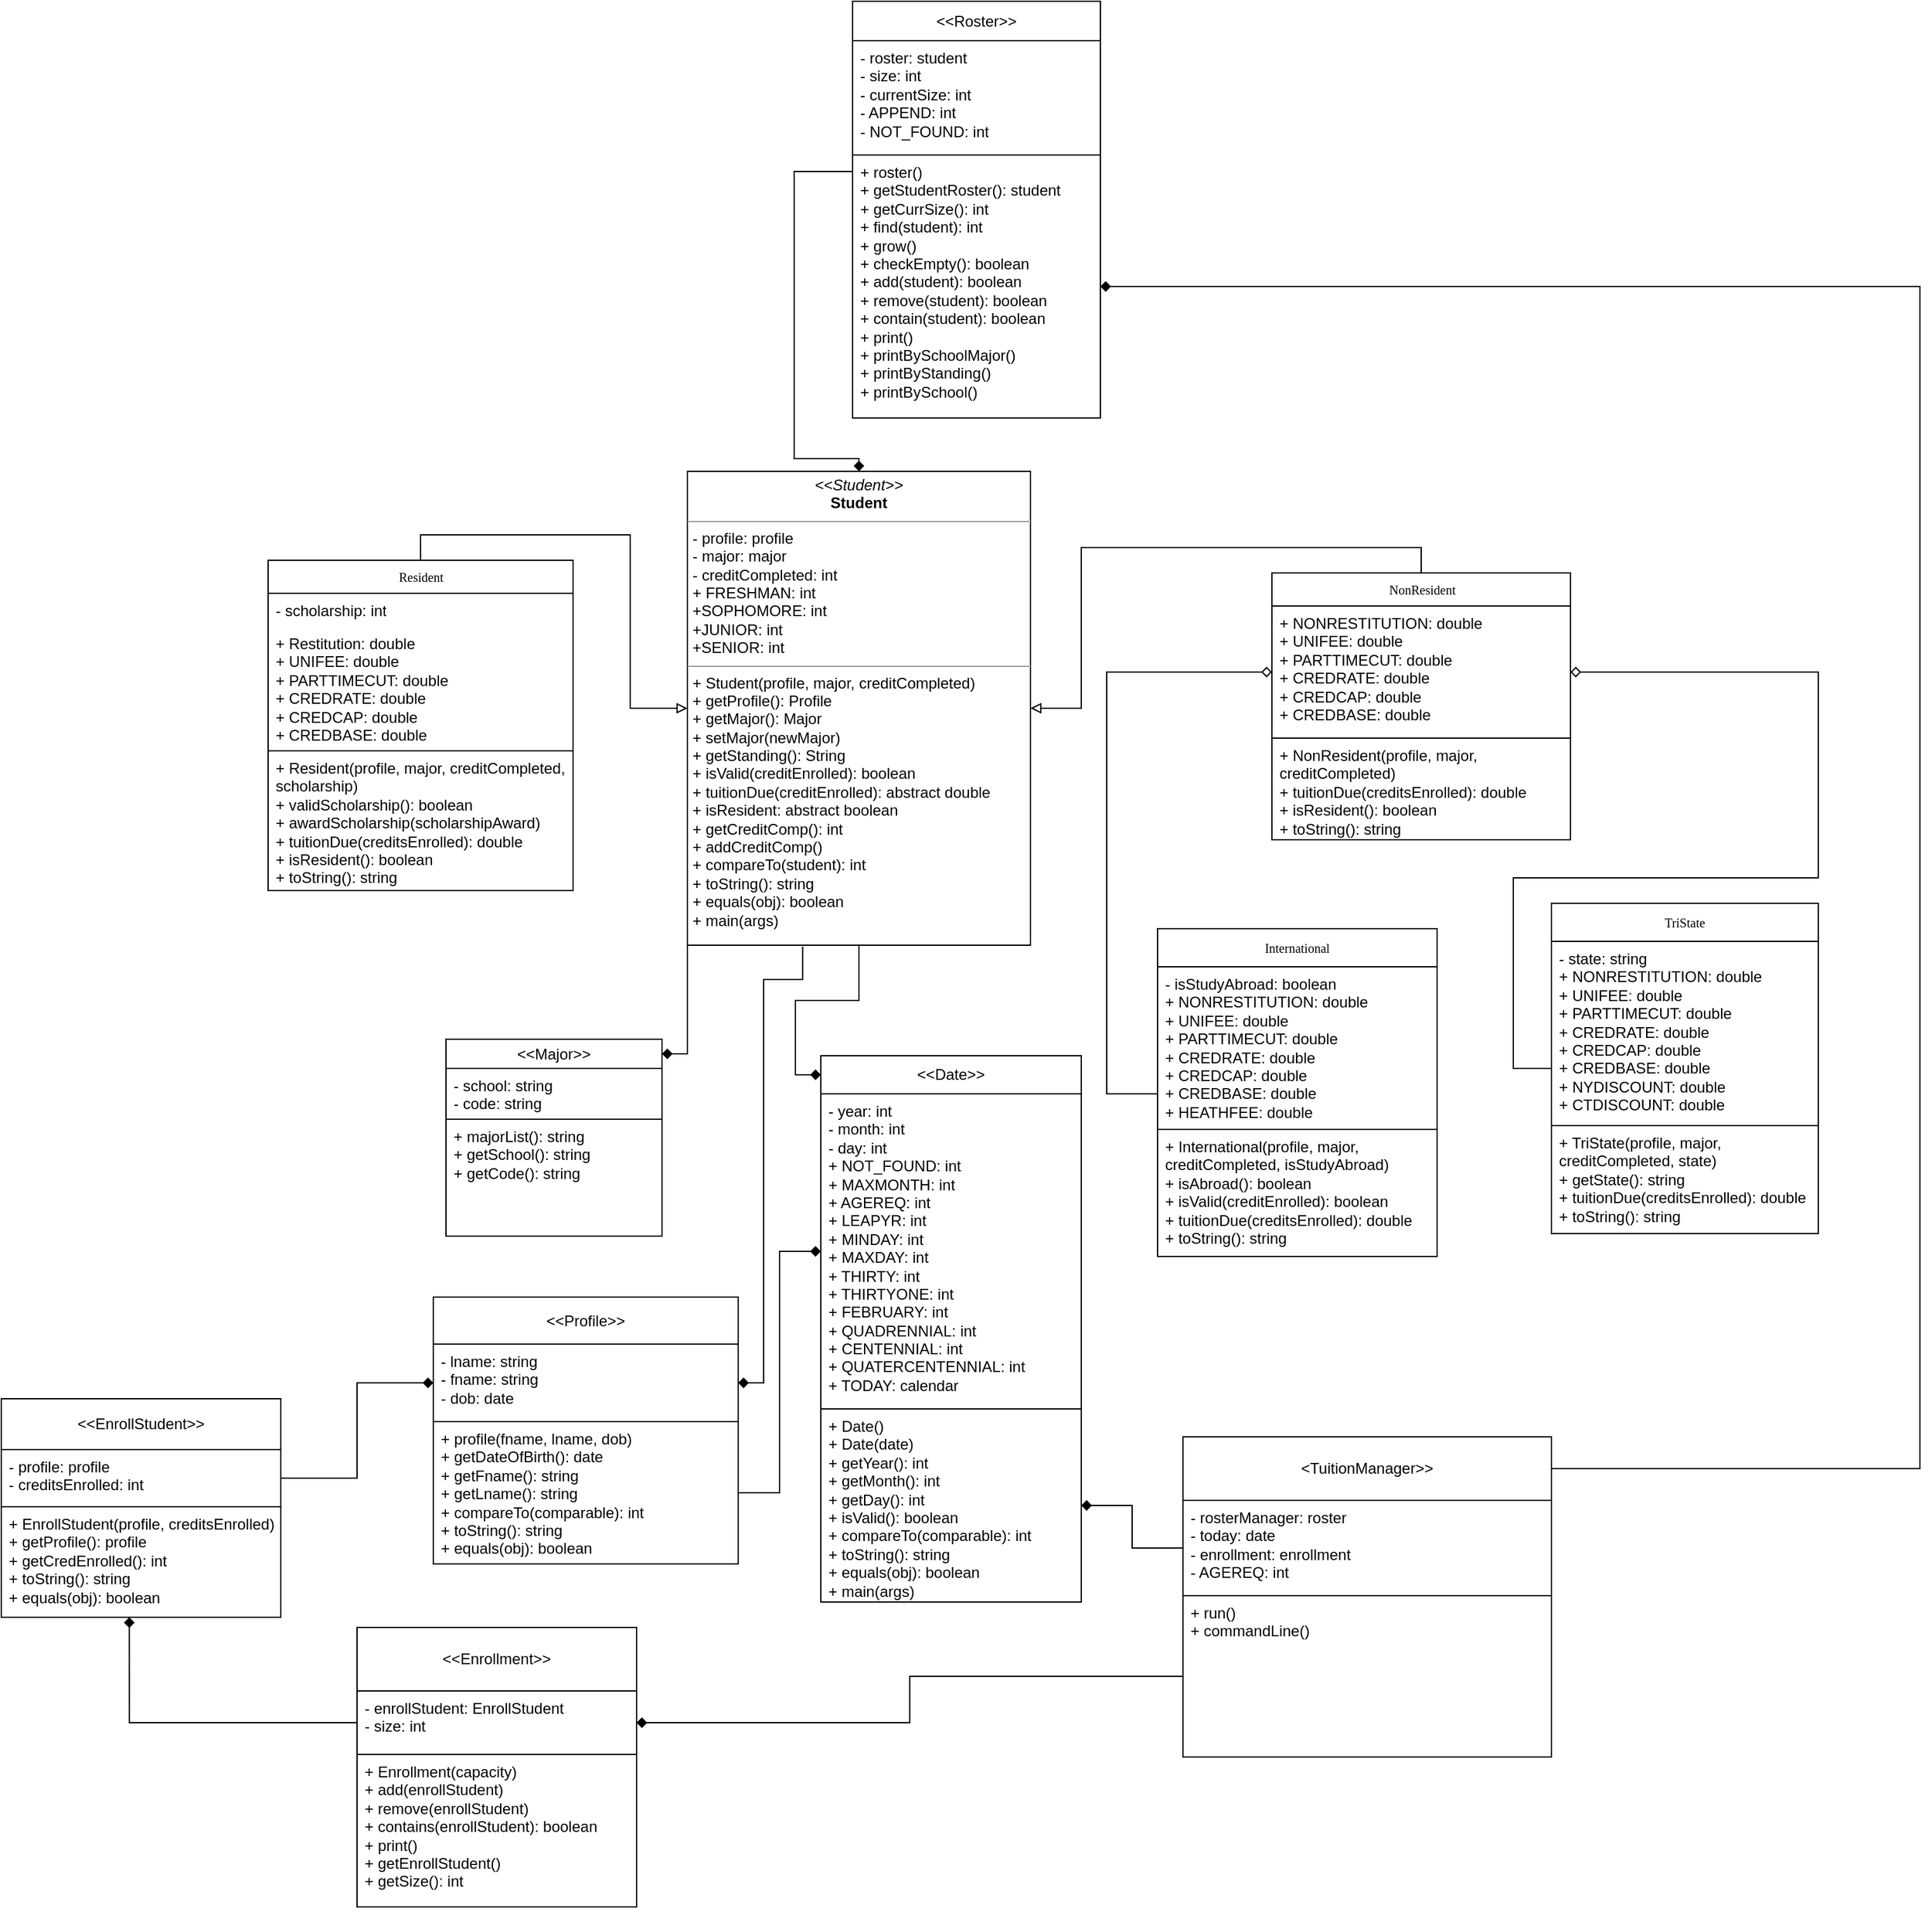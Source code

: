 <mxfile version="20.8.23" type="github">
  <diagram name="Page-1" id="c4acf3e9-155e-7222-9cf6-157b1a14988f">
    <mxGraphModel dx="3353" dy="2533" grid="1" gridSize="10" guides="1" tooltips="1" connect="1" arrows="1" fold="1" page="1" pageScale="1" pageWidth="850" pageHeight="1100" background="none" math="0" shadow="0">
      <root>
        <mxCell id="0" />
        <mxCell id="1" parent="0" />
        <mxCell id="bEDmNe07rv5zsvRdrybK-30" style="edgeStyle=orthogonalEdgeStyle;rounded=0;orthogonalLoop=1;jettySize=auto;html=1;exitX=0.5;exitY=0;exitDx=0;exitDy=0;entryX=0;entryY=0.5;entryDx=0;entryDy=0;fontFamily=Verdana;fontSize=10;endArrow=block;endFill=0;" edge="1" parent="1" source="17acba5748e5396b-20" target="5d2195bd80daf111-18">
          <mxGeometry relative="1" as="geometry" />
        </mxCell>
        <mxCell id="17acba5748e5396b-20" value="Resident" style="swimlane;html=1;fontStyle=0;childLayout=stackLayout;horizontal=1;startSize=26;fillColor=none;horizontalStack=0;resizeParent=1;resizeLast=0;collapsible=1;marginBottom=0;swimlaneFillColor=#ffffff;rounded=0;shadow=0;comic=0;labelBackgroundColor=none;strokeWidth=1;fontFamily=Verdana;fontSize=10;align=center;" parent="1" vertex="1">
          <mxGeometry x="250" y="40" width="240" height="260" as="geometry" />
        </mxCell>
        <mxCell id="17acba5748e5396b-21" value="- scholarship: int" style="text;html=1;strokeColor=none;fillColor=none;align=left;verticalAlign=top;spacingLeft=4;spacingRight=4;whiteSpace=wrap;overflow=hidden;rotatable=0;points=[[0,0.5],[1,0.5]];portConstraint=eastwest;" parent="17acba5748e5396b-20" vertex="1">
          <mxGeometry y="26" width="240" height="26" as="geometry" />
        </mxCell>
        <mxCell id="17acba5748e5396b-24" value="+ Restitution: double&lt;br&gt;+ UNIFEE: double&lt;br&gt;+ PARTTIMECUT: double&lt;br&gt;+ CREDRATE: double&lt;br&gt;+ CREDCAP: double&lt;br&gt;+ CREDBASE: double" style="text;html=1;strokeColor=none;fillColor=none;align=left;verticalAlign=top;spacingLeft=4;spacingRight=4;whiteSpace=wrap;overflow=hidden;rotatable=0;points=[[0,0.5],[1,0.5]];portConstraint=eastwest;" parent="17acba5748e5396b-20" vertex="1">
          <mxGeometry y="52" width="240" height="98" as="geometry" />
        </mxCell>
        <mxCell id="bEDmNe07rv5zsvRdrybK-4" value="+ Resident(profile, major, creditCompleted, scholarship)&lt;br&gt;+ validScholarship(): boolean&lt;br&gt;+ awardScholarship(scholarshipAward)&lt;br&gt;+ tuitionDue(creditsEnrolled): double&lt;br&gt;+ isResident(): boolean&lt;br&gt;+ toString(): string" style="text;strokeColor=default;align=left;fillColor=none;html=1;verticalAlign=top;whiteSpace=wrap;rounded=0;spacingLeft=4;spacingRight=4;" vertex="1" parent="17acba5748e5396b-20">
          <mxGeometry y="150" width="240" height="110" as="geometry" />
        </mxCell>
        <mxCell id="bEDmNe07rv5zsvRdrybK-29" style="edgeStyle=orthogonalEdgeStyle;rounded=0;orthogonalLoop=1;jettySize=auto;html=1;exitX=0.5;exitY=0;exitDx=0;exitDy=0;entryX=1;entryY=0.5;entryDx=0;entryDy=0;fontFamily=Verdana;fontSize=10;endArrow=block;endFill=0;" edge="1" parent="1" source="17acba5748e5396b-30" target="5d2195bd80daf111-18">
          <mxGeometry relative="1" as="geometry">
            <Array as="points">
              <mxPoint x="1158" y="30" />
              <mxPoint x="890" y="30" />
              <mxPoint x="890" y="157" />
            </Array>
          </mxGeometry>
        </mxCell>
        <mxCell id="17acba5748e5396b-30" value="NonResident" style="swimlane;html=1;fontStyle=0;childLayout=stackLayout;horizontal=1;startSize=26;fillColor=none;horizontalStack=0;resizeParent=1;resizeLast=0;collapsible=1;marginBottom=0;swimlaneFillColor=#ffffff;rounded=0;shadow=0;comic=0;labelBackgroundColor=none;strokeWidth=1;fontFamily=Verdana;fontSize=10;align=center;" parent="1" vertex="1">
          <mxGeometry x="1040" y="50" width="235" height="210" as="geometry" />
        </mxCell>
        <mxCell id="17acba5748e5396b-33" value="+ NONRESTITUTION: double&lt;br&gt;+ UNIFEE: double&lt;br&gt;+ PARTTIMECUT: double&lt;br&gt;+ CREDRATE: double&lt;br&gt;+ CREDCAP: double&lt;br&gt;+ CREDBASE: double" style="text;html=1;strokeColor=default;fillColor=none;align=left;verticalAlign=top;spacingLeft=4;spacingRight=4;whiteSpace=wrap;overflow=hidden;rotatable=0;points=[[0,0.5],[1,0.5]];portConstraint=eastwest;" parent="17acba5748e5396b-30" vertex="1">
          <mxGeometry y="26" width="235" height="104" as="geometry" />
        </mxCell>
        <mxCell id="17acba5748e5396b-31" value="+ NonResident(profile, major, creditCompleted)&lt;br&gt;+ tuitionDue(creditsEnrolled): double&lt;br&gt;+ isResident(): boolean&lt;br&gt;+ toString(): string" style="text;html=1;strokeColor=none;fillColor=none;align=left;verticalAlign=top;spacingLeft=4;spacingRight=4;whiteSpace=wrap;overflow=hidden;rotatable=0;points=[[0,0.5],[1,0.5]];portConstraint=eastwest;" parent="17acba5748e5396b-30" vertex="1">
          <mxGeometry y="130" width="235" height="80" as="geometry" />
        </mxCell>
        <mxCell id="bEDmNe07rv5zsvRdrybK-33" style="edgeStyle=orthogonalEdgeStyle;rounded=0;orthogonalLoop=1;jettySize=auto;html=1;fontFamily=Helvetica;fontSize=12;endArrow=diamond;endFill=1;entryX=1;entryY=0.5;entryDx=0;entryDy=0;exitX=0.336;exitY=1.003;exitDx=0;exitDy=0;exitPerimeter=0;" edge="1" parent="1" source="5d2195bd80daf111-18" target="bEDmNe07rv5zsvRdrybK-37">
          <mxGeometry relative="1" as="geometry">
            <mxPoint x="150" y="710" as="targetPoint" />
            <Array as="points">
              <mxPoint x="671" y="370" />
              <mxPoint x="640" y="370" />
              <mxPoint x="640" y="688" />
            </Array>
          </mxGeometry>
        </mxCell>
        <mxCell id="bEDmNe07rv5zsvRdrybK-48" style="edgeStyle=orthogonalEdgeStyle;rounded=0;orthogonalLoop=1;jettySize=auto;html=1;entryX=0;entryY=0.5;entryDx=0;entryDy=0;fontFamily=Helvetica;fontSize=12;endArrow=diamond;endFill=1;" edge="1" parent="1" source="5d2195bd80daf111-18" target="bEDmNe07rv5zsvRdrybK-42">
          <mxGeometry relative="1" as="geometry" />
        </mxCell>
        <mxCell id="bEDmNe07rv5zsvRdrybK-57" style="edgeStyle=orthogonalEdgeStyle;rounded=0;orthogonalLoop=1;jettySize=auto;html=1;entryX=1;entryY=0.5;entryDx=0;entryDy=0;fontFamily=Helvetica;fontSize=12;endArrow=diamond;endFill=1;exitX=0;exitY=1;exitDx=0;exitDy=0;" edge="1" parent="1" source="5d2195bd80daf111-18" target="bEDmNe07rv5zsvRdrybK-51">
          <mxGeometry relative="1" as="geometry" />
        </mxCell>
        <mxCell id="5d2195bd80daf111-18" value="&lt;p style=&quot;margin:0px;margin-top:4px;text-align:center;&quot;&gt;&lt;i&gt;&amp;lt;&amp;lt;Student&amp;gt;&amp;gt;&lt;/i&gt;&lt;br&gt;&lt;b&gt;Student&lt;/b&gt;&lt;/p&gt;&lt;hr size=&quot;1&quot;&gt;&lt;p style=&quot;margin:0px;margin-left:4px;&quot;&gt;- profile: profile&lt;br&gt;- major: major&lt;/p&gt;&lt;p style=&quot;margin:0px;margin-left:4px;&quot;&gt;- creditCompleted: int&lt;/p&gt;&lt;p style=&quot;margin:0px;margin-left:4px;&quot;&gt;+ FRESHMAN: int&lt;/p&gt;&lt;p style=&quot;margin:0px;margin-left:4px;&quot;&gt;+SOPHOMORE: int&lt;/p&gt;&lt;p style=&quot;margin:0px;margin-left:4px;&quot;&gt;+JUNIOR: int&lt;/p&gt;&lt;p style=&quot;margin:0px;margin-left:4px;&quot;&gt;+SENIOR: int&lt;/p&gt;&lt;hr size=&quot;1&quot;&gt;&lt;p style=&quot;margin:0px;margin-left:4px;&quot;&gt;+ Student(profile, major, creditCompleted)&lt;br&gt;+ getProfile(): Profile&lt;/p&gt;&lt;p style=&quot;margin:0px;margin-left:4px;&quot;&gt;+ getMajor(): Major&lt;/p&gt;&lt;p style=&quot;margin:0px;margin-left:4px;&quot;&gt;+ setMajor(newMajor)&lt;/p&gt;&lt;p style=&quot;margin:0px;margin-left:4px;&quot;&gt;+ getStanding(): String&lt;/p&gt;&lt;p style=&quot;margin:0px;margin-left:4px;&quot;&gt;+ isValid(creditEnrolled): boolean&lt;/p&gt;&lt;p style=&quot;margin:0px;margin-left:4px;&quot;&gt;+ tuitionDue(creditEnrolled): abstract double&lt;/p&gt;&lt;p style=&quot;margin:0px;margin-left:4px;&quot;&gt;+ isResident: abstract boolean&lt;/p&gt;&lt;p style=&quot;margin:0px;margin-left:4px;&quot;&gt;+ getCreditComp(): int&lt;/p&gt;&lt;p style=&quot;margin:0px;margin-left:4px;&quot;&gt;+ addCreditComp()&lt;/p&gt;&lt;p style=&quot;margin:0px;margin-left:4px;&quot;&gt;+ compareTo(student): int&lt;/p&gt;&lt;p style=&quot;margin:0px;margin-left:4px;&quot;&gt;+ toString(): string&lt;/p&gt;&lt;p style=&quot;margin:0px;margin-left:4px;&quot;&gt;+ equals(obj): boolean&lt;/p&gt;&lt;p style=&quot;margin:0px;margin-left:4px;&quot;&gt;+ main(args)&amp;nbsp;&lt;/p&gt;" style="verticalAlign=top;align=left;overflow=fill;fontSize=12;fontFamily=Helvetica;html=1;rounded=0;shadow=0;comic=0;labelBackgroundColor=none;strokeWidth=1" parent="1" vertex="1">
          <mxGeometry x="580" y="-30" width="270" height="373" as="geometry" />
        </mxCell>
        <mxCell id="bEDmNe07rv5zsvRdrybK-32" style="edgeStyle=orthogonalEdgeStyle;rounded=0;orthogonalLoop=1;jettySize=auto;html=1;entryX=0;entryY=0.5;entryDx=0;entryDy=0;fontFamily=Helvetica;fontSize=12;endArrow=diamond;endFill=0;" edge="1" parent="1" source="bEDmNe07rv5zsvRdrybK-13" target="17acba5748e5396b-33">
          <mxGeometry relative="1" as="geometry">
            <Array as="points">
              <mxPoint x="910" y="460" />
              <mxPoint x="910" y="128" />
            </Array>
          </mxGeometry>
        </mxCell>
        <mxCell id="bEDmNe07rv5zsvRdrybK-13" value="" style="shape=table;startSize=0;container=1;collapsible=0;childLayout=tableLayout;strokeColor=default;verticalAlign=top;align=left;spacingLeft=4;spacingRight=4;" vertex="1" parent="1">
          <mxGeometry x="950" y="330" width="220" height="258" as="geometry" />
        </mxCell>
        <mxCell id="bEDmNe07rv5zsvRdrybK-14" value="" style="shape=tableRow;horizontal=0;startSize=0;swimlaneHead=0;swimlaneBody=0;strokeColor=inherit;top=0;left=0;bottom=0;right=0;collapsible=0;dropTarget=0;fillColor=none;points=[[0,0.5],[1,0.5]];portConstraint=eastwest;" vertex="1" parent="bEDmNe07rv5zsvRdrybK-13">
          <mxGeometry width="220" height="30" as="geometry" />
        </mxCell>
        <mxCell id="bEDmNe07rv5zsvRdrybK-15" value="&lt;font style=&quot;font-size: 10px;&quot; face=&quot;Verdana&quot;&gt;International&lt;/font&gt;" style="shape=partialRectangle;html=1;whiteSpace=wrap;connectable=0;strokeColor=inherit;overflow=hidden;fillColor=none;top=0;left=0;bottom=0;right=0;pointerEvents=1;" vertex="1" parent="bEDmNe07rv5zsvRdrybK-14">
          <mxGeometry width="220" height="30" as="geometry">
            <mxRectangle width="220" height="30" as="alternateBounds" />
          </mxGeometry>
        </mxCell>
        <mxCell id="bEDmNe07rv5zsvRdrybK-16" value="" style="shape=tableRow;horizontal=0;startSize=0;swimlaneHead=0;swimlaneBody=0;strokeColor=inherit;top=0;left=0;bottom=0;right=0;collapsible=0;dropTarget=0;fillColor=none;points=[[0,0.5],[1,0.5]];portConstraint=eastwest;" vertex="1" parent="bEDmNe07rv5zsvRdrybK-13">
          <mxGeometry y="30" width="220" height="128" as="geometry" />
        </mxCell>
        <mxCell id="bEDmNe07rv5zsvRdrybK-17" value="- isStudyAbroad: boolean&lt;br&gt;+ NONRESTITUTION: double&lt;br style=&quot;border-color: var(--border-color);&quot;&gt;+ UNIFEE: double&lt;br style=&quot;border-color: var(--border-color);&quot;&gt;+ PARTTIMECUT: double&lt;br style=&quot;border-color: var(--border-color);&quot;&gt;+ CREDRATE: double&lt;br style=&quot;border-color: var(--border-color);&quot;&gt;+ CREDCAP: double&lt;br style=&quot;border-color: var(--border-color);&quot;&gt;+ CREDBASE: double&lt;br&gt;+ HEATHFEE: double" style="shape=partialRectangle;html=1;whiteSpace=wrap;connectable=0;strokeColor=inherit;overflow=hidden;fillColor=none;top=0;left=0;bottom=0;right=0;pointerEvents=1;verticalAlign=top;align=left;spacingLeft=4;spacingRight=4;" vertex="1" parent="bEDmNe07rv5zsvRdrybK-16">
          <mxGeometry width="220" height="128" as="geometry">
            <mxRectangle width="220" height="128" as="alternateBounds" />
          </mxGeometry>
        </mxCell>
        <mxCell id="bEDmNe07rv5zsvRdrybK-18" value="" style="shape=tableRow;horizontal=0;startSize=0;swimlaneHead=0;swimlaneBody=0;strokeColor=inherit;top=0;left=0;bottom=0;right=0;collapsible=0;dropTarget=0;fillColor=none;points=[[0,0.5],[1,0.5]];portConstraint=eastwest;" vertex="1" parent="bEDmNe07rv5zsvRdrybK-13">
          <mxGeometry y="158" width="220" height="100" as="geometry" />
        </mxCell>
        <mxCell id="bEDmNe07rv5zsvRdrybK-19" value="+ International(profile, major, creditCompleted, isStudyAbroad)&lt;br&gt;+ isAbroad(): boolean&lt;br&gt;+ isValid(creditEnrolled): boolean&lt;br&gt;+ tuitionDue(creditsEnrolled): double&lt;br&gt;+ toString(): string" style="shape=partialRectangle;html=1;whiteSpace=wrap;connectable=0;strokeColor=inherit;overflow=hidden;fillColor=none;top=0;left=0;bottom=0;right=0;pointerEvents=1;align=left;verticalAlign=top;spacingLeft=4;spacingRight=4;" vertex="1" parent="bEDmNe07rv5zsvRdrybK-18">
          <mxGeometry width="220" height="100" as="geometry">
            <mxRectangle width="220" height="100" as="alternateBounds" />
          </mxGeometry>
        </mxCell>
        <mxCell id="bEDmNe07rv5zsvRdrybK-31" style="edgeStyle=orthogonalEdgeStyle;rounded=0;orthogonalLoop=1;jettySize=auto;html=1;entryX=1;entryY=0.5;entryDx=0;entryDy=0;fontFamily=Helvetica;fontSize=12;endArrow=diamond;endFill=0;" edge="1" parent="1" source="bEDmNe07rv5zsvRdrybK-21" target="17acba5748e5396b-33">
          <mxGeometry relative="1" as="geometry">
            <Array as="points">
              <mxPoint x="1230" y="440" />
              <mxPoint x="1230" y="290" />
              <mxPoint x="1470" y="290" />
              <mxPoint x="1470" y="128" />
            </Array>
          </mxGeometry>
        </mxCell>
        <mxCell id="bEDmNe07rv5zsvRdrybK-21" value="" style="shape=table;startSize=0;container=1;collapsible=0;childLayout=tableLayout;strokeColor=default;fontFamily=Verdana;fontSize=10;" vertex="1" parent="1">
          <mxGeometry x="1260" y="310" width="210" height="260" as="geometry" />
        </mxCell>
        <mxCell id="bEDmNe07rv5zsvRdrybK-22" value="" style="shape=tableRow;horizontal=0;startSize=0;swimlaneHead=0;swimlaneBody=0;strokeColor=inherit;top=0;left=0;bottom=0;right=0;collapsible=0;dropTarget=0;fillColor=none;points=[[0,0.5],[1,0.5]];portConstraint=eastwest;fontFamily=Verdana;fontSize=10;" vertex="1" parent="bEDmNe07rv5zsvRdrybK-21">
          <mxGeometry width="210" height="30" as="geometry" />
        </mxCell>
        <mxCell id="bEDmNe07rv5zsvRdrybK-23" value="TriState" style="shape=partialRectangle;html=1;whiteSpace=wrap;connectable=0;strokeColor=inherit;overflow=hidden;fillColor=none;top=0;left=0;bottom=0;right=0;pointerEvents=1;fontFamily=Verdana;fontSize=10;" vertex="1" parent="bEDmNe07rv5zsvRdrybK-22">
          <mxGeometry width="210" height="30" as="geometry">
            <mxRectangle width="210" height="30" as="alternateBounds" />
          </mxGeometry>
        </mxCell>
        <mxCell id="bEDmNe07rv5zsvRdrybK-24" value="" style="shape=tableRow;horizontal=0;startSize=0;swimlaneHead=0;swimlaneBody=0;strokeColor=inherit;top=0;left=0;bottom=0;right=0;collapsible=0;dropTarget=0;fillColor=none;points=[[0,0.5],[1,0.5]];portConstraint=eastwest;fontFamily=Verdana;fontSize=10;" vertex="1" parent="bEDmNe07rv5zsvRdrybK-21">
          <mxGeometry y="30" width="210" height="145" as="geometry" />
        </mxCell>
        <mxCell id="bEDmNe07rv5zsvRdrybK-25" value="- state: string&lt;br style=&quot;border-color: var(--border-color);&quot;&gt;+ NONRESTITUTION: double&lt;br style=&quot;border-color: var(--border-color);&quot;&gt;+ UNIFEE: double&lt;br style=&quot;border-color: var(--border-color);&quot;&gt;+ PARTTIMECUT: double&lt;br style=&quot;border-color: var(--border-color);&quot;&gt;+ CREDRATE: double&lt;br style=&quot;border-color: var(--border-color);&quot;&gt;+ CREDCAP: double&lt;br style=&quot;border-color: var(--border-color);&quot;&gt;+ CREDBASE: double&lt;br style=&quot;border-color: var(--border-color);&quot;&gt;+ NYDISCOUNT: double&lt;br&gt;+ CTDISCOUNT: double" style="shape=partialRectangle;html=1;whiteSpace=wrap;connectable=0;strokeColor=inherit;overflow=hidden;fillColor=none;top=0;left=0;bottom=0;right=0;pointerEvents=1;fontFamily=Helvetica;fontSize=12;verticalAlign=top;align=left;spacingLeft=4;spacingRight=4;" vertex="1" parent="bEDmNe07rv5zsvRdrybK-24">
          <mxGeometry width="210" height="145" as="geometry">
            <mxRectangle width="210" height="145" as="alternateBounds" />
          </mxGeometry>
        </mxCell>
        <mxCell id="bEDmNe07rv5zsvRdrybK-26" value="" style="shape=tableRow;horizontal=0;startSize=0;swimlaneHead=0;swimlaneBody=0;strokeColor=inherit;top=0;left=0;bottom=0;right=0;collapsible=0;dropTarget=0;fillColor=none;points=[[0,0.5],[1,0.5]];portConstraint=eastwest;fontFamily=Verdana;fontSize=10;" vertex="1" parent="bEDmNe07rv5zsvRdrybK-21">
          <mxGeometry y="175" width="210" height="85" as="geometry" />
        </mxCell>
        <mxCell id="bEDmNe07rv5zsvRdrybK-27" value="+ TriState(profile, major, creditCompleted, state)&lt;br&gt;+ getState(): string&lt;br&gt;+ tuitionDue(creditsEnrolled): double&lt;br&gt;+ toString(): string" style="shape=partialRectangle;html=1;whiteSpace=wrap;connectable=0;strokeColor=inherit;overflow=hidden;fillColor=none;top=0;left=0;bottom=0;right=0;pointerEvents=1;fontFamily=Helvetica;fontSize=12;align=left;verticalAlign=top;spacingLeft=4;spacingRight=4;" vertex="1" parent="bEDmNe07rv5zsvRdrybK-26">
          <mxGeometry width="210" height="85" as="geometry">
            <mxRectangle width="210" height="85" as="alternateBounds" />
          </mxGeometry>
        </mxCell>
        <mxCell id="bEDmNe07rv5zsvRdrybK-34" value="" style="shape=table;startSize=0;container=1;collapsible=0;childLayout=tableLayout;strokeColor=default;fontFamily=Helvetica;fontSize=12;" vertex="1" parent="1">
          <mxGeometry x="380" y="620" width="240" height="210" as="geometry" />
        </mxCell>
        <mxCell id="bEDmNe07rv5zsvRdrybK-35" value="" style="shape=tableRow;horizontal=0;startSize=0;swimlaneHead=0;swimlaneBody=0;strokeColor=inherit;top=0;left=0;bottom=0;right=0;collapsible=0;dropTarget=0;fillColor=none;points=[[0,0.5],[1,0.5]];portConstraint=eastwest;fontFamily=Helvetica;fontSize=12;" vertex="1" parent="bEDmNe07rv5zsvRdrybK-34">
          <mxGeometry width="240" height="37" as="geometry" />
        </mxCell>
        <mxCell id="bEDmNe07rv5zsvRdrybK-36" value="&lt;font style=&quot;font-size: 12px;&quot; face=&quot;Helvetica&quot;&gt;&amp;lt;&amp;lt;Profile&amp;gt;&amp;gt;&lt;/font&gt;" style="shape=partialRectangle;html=1;whiteSpace=wrap;connectable=0;strokeColor=inherit;overflow=hidden;fillColor=none;top=0;left=0;bottom=0;right=0;pointerEvents=1;fontFamily=Verdana;fontSize=10;" vertex="1" parent="bEDmNe07rv5zsvRdrybK-35">
          <mxGeometry width="240" height="37" as="geometry">
            <mxRectangle width="240" height="37" as="alternateBounds" />
          </mxGeometry>
        </mxCell>
        <mxCell id="bEDmNe07rv5zsvRdrybK-37" value="" style="shape=tableRow;horizontal=0;startSize=0;swimlaneHead=0;swimlaneBody=0;strokeColor=inherit;top=0;left=0;bottom=0;right=0;collapsible=0;dropTarget=0;fillColor=none;points=[[0,0.5],[1,0.5]];portConstraint=eastwest;fontFamily=Helvetica;fontSize=12;" vertex="1" parent="bEDmNe07rv5zsvRdrybK-34">
          <mxGeometry y="37" width="240" height="61" as="geometry" />
        </mxCell>
        <mxCell id="bEDmNe07rv5zsvRdrybK-38" value="- lname: string&lt;br&gt;- fname: string&lt;br&gt;- dob: date" style="shape=partialRectangle;html=1;whiteSpace=wrap;connectable=0;strokeColor=inherit;overflow=hidden;fillColor=none;top=0;left=0;bottom=0;right=0;pointerEvents=1;fontFamily=Helvetica;fontSize=12;verticalAlign=top;align=left;spacingLeft=4;spacingRight=4;" vertex="1" parent="bEDmNe07rv5zsvRdrybK-37">
          <mxGeometry width="240" height="61" as="geometry">
            <mxRectangle width="240" height="61" as="alternateBounds" />
          </mxGeometry>
        </mxCell>
        <mxCell id="bEDmNe07rv5zsvRdrybK-39" value="" style="shape=tableRow;horizontal=0;startSize=0;swimlaneHead=0;swimlaneBody=0;strokeColor=inherit;top=0;left=0;bottom=0;right=0;collapsible=0;dropTarget=0;fillColor=none;points=[[0,0.5],[1,0.5]];portConstraint=eastwest;fontFamily=Helvetica;fontSize=12;" vertex="1" parent="bEDmNe07rv5zsvRdrybK-34">
          <mxGeometry y="98" width="240" height="112" as="geometry" />
        </mxCell>
        <mxCell id="bEDmNe07rv5zsvRdrybK-40" value="+ profile(fname, lname, dob)&lt;br&gt;+ getDateOfBirth(): date&lt;br&gt;+ getFname(): string&lt;br&gt;+ getLname(): string&lt;br&gt;+ compareTo(comparable): int&lt;br&gt;+ toString(): string&lt;br&gt;+ equals(obj): boolean" style="shape=partialRectangle;html=1;whiteSpace=wrap;connectable=0;strokeColor=inherit;overflow=hidden;fillColor=none;top=0;left=0;bottom=0;right=0;pointerEvents=1;fontFamily=Helvetica;fontSize=12;verticalAlign=top;align=left;spacingLeft=4;spacingRight=4;" vertex="1" parent="bEDmNe07rv5zsvRdrybK-39">
          <mxGeometry width="240" height="112" as="geometry">
            <mxRectangle width="240" height="112" as="alternateBounds" />
          </mxGeometry>
        </mxCell>
        <mxCell id="bEDmNe07rv5zsvRdrybK-41" value="" style="shape=table;startSize=0;container=1;collapsible=0;childLayout=tableLayout;strokeColor=default;fontFamily=Helvetica;fontSize=12;" vertex="1" parent="1">
          <mxGeometry x="685" y="430" width="205" height="430" as="geometry" />
        </mxCell>
        <mxCell id="bEDmNe07rv5zsvRdrybK-42" value="" style="shape=tableRow;horizontal=0;startSize=0;swimlaneHead=0;swimlaneBody=0;strokeColor=inherit;top=0;left=0;bottom=0;right=0;collapsible=0;dropTarget=0;fillColor=none;points=[[0,0.5],[1,0.5]];portConstraint=eastwest;fontFamily=Helvetica;fontSize=12;" vertex="1" parent="bEDmNe07rv5zsvRdrybK-41">
          <mxGeometry width="205" height="30" as="geometry" />
        </mxCell>
        <mxCell id="bEDmNe07rv5zsvRdrybK-43" value="&amp;lt;&amp;lt;Date&amp;gt;&amp;gt;" style="shape=partialRectangle;html=1;whiteSpace=wrap;connectable=0;strokeColor=inherit;overflow=hidden;fillColor=none;top=0;left=0;bottom=0;right=0;pointerEvents=1;fontFamily=Helvetica;fontSize=12;" vertex="1" parent="bEDmNe07rv5zsvRdrybK-42">
          <mxGeometry width="205" height="30" as="geometry">
            <mxRectangle width="205" height="30" as="alternateBounds" />
          </mxGeometry>
        </mxCell>
        <mxCell id="bEDmNe07rv5zsvRdrybK-44" value="" style="shape=tableRow;horizontal=0;startSize=0;swimlaneHead=0;swimlaneBody=0;strokeColor=inherit;top=0;left=0;bottom=0;right=0;collapsible=0;dropTarget=0;fillColor=none;points=[[0,0.5],[1,0.5]];portConstraint=eastwest;fontFamily=Helvetica;fontSize=12;" vertex="1" parent="bEDmNe07rv5zsvRdrybK-41">
          <mxGeometry y="30" width="205" height="248" as="geometry" />
        </mxCell>
        <mxCell id="bEDmNe07rv5zsvRdrybK-45" value="- year: int&lt;br&gt;- month: int&lt;br&gt;- day: int&lt;br&gt;+ NOT_FOUND: int&lt;br&gt;+ MAXMONTH: int&lt;br&gt;+ AGEREQ: int&lt;br&gt;+ LEAPYR: int&lt;br&gt;+ MINDAY: int&lt;br&gt;+ MAXDAY: int&lt;br&gt;+ THIRTY: int&lt;br&gt;+ THIRTYONE: int&lt;br&gt;+ FEBRUARY: int&lt;br&gt;+ QUADRENNIAL: int&lt;br&gt;+ CENTENNIAL: int&lt;br&gt;+ QUATERCENTENNIAL: int&lt;br&gt;+ TODAY: calendar" style="shape=partialRectangle;html=1;whiteSpace=wrap;connectable=0;strokeColor=inherit;overflow=hidden;fillColor=none;top=0;left=0;bottom=0;right=0;pointerEvents=1;fontFamily=Helvetica;fontSize=12;verticalAlign=top;align=left;spacingLeft=4;spacingRight=4;" vertex="1" parent="bEDmNe07rv5zsvRdrybK-44">
          <mxGeometry width="205" height="248" as="geometry">
            <mxRectangle width="205" height="248" as="alternateBounds" />
          </mxGeometry>
        </mxCell>
        <mxCell id="bEDmNe07rv5zsvRdrybK-46" value="" style="shape=tableRow;horizontal=0;startSize=0;swimlaneHead=0;swimlaneBody=0;strokeColor=inherit;top=0;left=0;bottom=0;right=0;collapsible=0;dropTarget=0;fillColor=none;points=[[0,0.5],[1,0.5]];portConstraint=eastwest;fontFamily=Helvetica;fontSize=12;" vertex="1" parent="bEDmNe07rv5zsvRdrybK-41">
          <mxGeometry y="278" width="205" height="152" as="geometry" />
        </mxCell>
        <mxCell id="bEDmNe07rv5zsvRdrybK-47" value="+ Date()&lt;br&gt;+ Date(date)&lt;br&gt;+ getYear(): int&lt;br&gt;+ getMonth(): int&lt;br&gt;+ getDay(): int&lt;br&gt;+ isValid(): boolean&lt;br&gt;+ compareTo(comparable): int&lt;br&gt;+ toString(): string&lt;br&gt;+ equals(obj): boolean&lt;br&gt;+ main(args)" style="shape=partialRectangle;html=1;whiteSpace=wrap;connectable=0;strokeColor=inherit;overflow=hidden;fillColor=none;top=0;left=0;bottom=0;right=0;pointerEvents=1;fontFamily=Helvetica;fontSize=12;verticalAlign=top;align=left;spacingLeft=4;spacingRight=4;" vertex="1" parent="bEDmNe07rv5zsvRdrybK-46">
          <mxGeometry width="205" height="152" as="geometry">
            <mxRectangle width="205" height="152" as="alternateBounds" />
          </mxGeometry>
        </mxCell>
        <mxCell id="bEDmNe07rv5zsvRdrybK-49" style="edgeStyle=orthogonalEdgeStyle;rounded=0;orthogonalLoop=1;jettySize=auto;html=1;entryX=0;entryY=0.5;entryDx=0;entryDy=0;fontFamily=Helvetica;fontSize=12;endArrow=diamond;endFill=1;" edge="1" parent="1" source="bEDmNe07rv5zsvRdrybK-39" target="bEDmNe07rv5zsvRdrybK-44">
          <mxGeometry relative="1" as="geometry" />
        </mxCell>
        <mxCell id="bEDmNe07rv5zsvRdrybK-50" value="" style="shape=table;startSize=0;container=1;collapsible=0;childLayout=tableLayout;strokeColor=default;fontFamily=Helvetica;fontSize=12;" vertex="1" parent="1">
          <mxGeometry x="390" y="417" width="170" height="155" as="geometry" />
        </mxCell>
        <mxCell id="bEDmNe07rv5zsvRdrybK-51" value="" style="shape=tableRow;horizontal=0;startSize=0;swimlaneHead=0;swimlaneBody=0;strokeColor=inherit;top=0;left=0;bottom=0;right=0;collapsible=0;dropTarget=0;fillColor=none;points=[[0,0.5],[1,0.5]];portConstraint=eastwest;fontFamily=Helvetica;fontSize=12;" vertex="1" parent="bEDmNe07rv5zsvRdrybK-50">
          <mxGeometry width="170" height="23" as="geometry" />
        </mxCell>
        <mxCell id="bEDmNe07rv5zsvRdrybK-52" value="&amp;lt;&amp;lt;Major&amp;gt;&amp;gt;" style="shape=partialRectangle;html=1;whiteSpace=wrap;connectable=0;strokeColor=inherit;overflow=hidden;fillColor=none;top=0;left=0;bottom=0;right=0;pointerEvents=1;fontFamily=Helvetica;fontSize=12;" vertex="1" parent="bEDmNe07rv5zsvRdrybK-51">
          <mxGeometry width="170" height="23" as="geometry">
            <mxRectangle width="170" height="23" as="alternateBounds" />
          </mxGeometry>
        </mxCell>
        <mxCell id="bEDmNe07rv5zsvRdrybK-53" value="" style="shape=tableRow;horizontal=0;startSize=0;swimlaneHead=0;swimlaneBody=0;strokeColor=inherit;top=0;left=0;bottom=0;right=0;collapsible=0;dropTarget=0;fillColor=none;points=[[0,0.5],[1,0.5]];portConstraint=eastwest;fontFamily=Helvetica;fontSize=12;" vertex="1" parent="bEDmNe07rv5zsvRdrybK-50">
          <mxGeometry y="23" width="170" height="40" as="geometry" />
        </mxCell>
        <mxCell id="bEDmNe07rv5zsvRdrybK-54" value="- school: string&lt;br&gt;- code: string" style="shape=partialRectangle;html=1;whiteSpace=wrap;connectable=0;strokeColor=inherit;overflow=hidden;fillColor=none;top=0;left=0;bottom=0;right=0;pointerEvents=1;fontFamily=Helvetica;fontSize=12;verticalAlign=top;align=left;spacingLeft=4;spacingRight=4;" vertex="1" parent="bEDmNe07rv5zsvRdrybK-53">
          <mxGeometry width="170" height="40" as="geometry">
            <mxRectangle width="170" height="40" as="alternateBounds" />
          </mxGeometry>
        </mxCell>
        <mxCell id="bEDmNe07rv5zsvRdrybK-55" value="" style="shape=tableRow;horizontal=0;startSize=0;swimlaneHead=0;swimlaneBody=0;strokeColor=inherit;top=0;left=0;bottom=0;right=0;collapsible=0;dropTarget=0;fillColor=none;points=[[0,0.5],[1,0.5]];portConstraint=eastwest;fontFamily=Helvetica;fontSize=12;" vertex="1" parent="bEDmNe07rv5zsvRdrybK-50">
          <mxGeometry y="63" width="170" height="92" as="geometry" />
        </mxCell>
        <mxCell id="bEDmNe07rv5zsvRdrybK-56" value="+ majorList(): string&lt;br&gt;+ getSchool(): string&lt;br&gt;+ getCode(): string" style="shape=partialRectangle;html=1;whiteSpace=wrap;connectable=0;strokeColor=inherit;overflow=hidden;fillColor=none;top=0;left=0;bottom=0;right=0;pointerEvents=1;fontFamily=Helvetica;fontSize=12;align=left;verticalAlign=top;spacingLeft=4;spacingRight=4;" vertex="1" parent="bEDmNe07rv5zsvRdrybK-55">
          <mxGeometry width="170" height="92" as="geometry">
            <mxRectangle width="170" height="92" as="alternateBounds" />
          </mxGeometry>
        </mxCell>
        <mxCell id="bEDmNe07rv5zsvRdrybK-59" value="" style="shape=table;startSize=0;container=1;collapsible=0;childLayout=tableLayout;strokeColor=default;fontFamily=Helvetica;fontSize=12;" vertex="1" parent="1">
          <mxGeometry x="710" y="-400" width="195" height="328" as="geometry" />
        </mxCell>
        <mxCell id="bEDmNe07rv5zsvRdrybK-60" value="" style="shape=tableRow;horizontal=0;startSize=0;swimlaneHead=0;swimlaneBody=0;strokeColor=inherit;top=0;left=0;bottom=0;right=0;collapsible=0;dropTarget=0;fillColor=none;points=[[0,0.5],[1,0.5]];portConstraint=eastwest;fontFamily=Helvetica;fontSize=12;" vertex="1" parent="bEDmNe07rv5zsvRdrybK-59">
          <mxGeometry width="195" height="31" as="geometry" />
        </mxCell>
        <mxCell id="bEDmNe07rv5zsvRdrybK-61" value="&amp;lt;&amp;lt;Roster&amp;gt;&amp;gt;" style="shape=partialRectangle;html=1;whiteSpace=wrap;connectable=0;strokeColor=inherit;overflow=hidden;fillColor=none;top=0;left=0;bottom=0;right=0;pointerEvents=1;fontFamily=Helvetica;fontSize=12;" vertex="1" parent="bEDmNe07rv5zsvRdrybK-60">
          <mxGeometry width="195" height="31" as="geometry">
            <mxRectangle width="195" height="31" as="alternateBounds" />
          </mxGeometry>
        </mxCell>
        <mxCell id="bEDmNe07rv5zsvRdrybK-62" value="" style="shape=tableRow;horizontal=0;startSize=0;swimlaneHead=0;swimlaneBody=0;strokeColor=inherit;top=0;left=0;bottom=0;right=0;collapsible=0;dropTarget=0;fillColor=none;points=[[0,0.5],[1,0.5]];portConstraint=eastwest;fontFamily=Helvetica;fontSize=12;" vertex="1" parent="bEDmNe07rv5zsvRdrybK-59">
          <mxGeometry y="31" width="195" height="90" as="geometry" />
        </mxCell>
        <mxCell id="bEDmNe07rv5zsvRdrybK-63" value="- roster: student&lt;br&gt;- size: int&lt;br&gt;- currentSize: int&lt;br&gt;- APPEND: int&lt;br&gt;- NOT_FOUND: int" style="shape=partialRectangle;html=1;whiteSpace=wrap;connectable=0;strokeColor=inherit;overflow=hidden;fillColor=none;top=0;left=0;bottom=0;right=0;pointerEvents=1;fontFamily=Helvetica;fontSize=12;verticalAlign=top;align=left;spacingLeft=4;spacingRight=4;" vertex="1" parent="bEDmNe07rv5zsvRdrybK-62">
          <mxGeometry width="195" height="90" as="geometry">
            <mxRectangle width="195" height="90" as="alternateBounds" />
          </mxGeometry>
        </mxCell>
        <mxCell id="bEDmNe07rv5zsvRdrybK-64" value="" style="shape=tableRow;horizontal=0;startSize=0;swimlaneHead=0;swimlaneBody=0;strokeColor=inherit;top=0;left=0;bottom=0;right=0;collapsible=0;dropTarget=0;fillColor=none;points=[[0,0.5],[1,0.5]];portConstraint=eastwest;fontFamily=Helvetica;fontSize=12;" vertex="1" parent="bEDmNe07rv5zsvRdrybK-59">
          <mxGeometry y="121" width="195" height="207" as="geometry" />
        </mxCell>
        <mxCell id="bEDmNe07rv5zsvRdrybK-65" value="+ roster()&lt;br&gt;+ getStudentRoster(): student&lt;br&gt;+ getCurrSize(): int&lt;br&gt;+ find(student): int&lt;br&gt;+ grow()&lt;br&gt;+ checkEmpty(): boolean&lt;br&gt;+ add(student): boolean&lt;br&gt;+ remove(student): boolean&lt;br&gt;+ contain(student): boolean&lt;br&gt;+ print()&lt;br&gt;+ printBySchoolMajor()&lt;br&gt;+ printByStanding()&lt;br&gt;+ printBySchool()" style="shape=partialRectangle;html=1;whiteSpace=wrap;connectable=0;strokeColor=inherit;overflow=hidden;fillColor=none;top=0;left=0;bottom=0;right=0;pointerEvents=1;fontFamily=Helvetica;fontSize=12;verticalAlign=top;align=left;spacingLeft=4;spacingRight=4;" vertex="1" parent="bEDmNe07rv5zsvRdrybK-64">
          <mxGeometry width="195" height="207" as="geometry">
            <mxRectangle width="195" height="207" as="alternateBounds" />
          </mxGeometry>
        </mxCell>
        <mxCell id="bEDmNe07rv5zsvRdrybK-66" style="edgeStyle=orthogonalEdgeStyle;rounded=0;orthogonalLoop=1;jettySize=auto;html=1;entryX=0.5;entryY=0;entryDx=0;entryDy=0;fontFamily=Helvetica;fontSize=12;endArrow=diamond;endFill=1;" edge="1" parent="1" source="bEDmNe07rv5zsvRdrybK-64" target="5d2195bd80daf111-18">
          <mxGeometry relative="1" as="geometry">
            <Array as="points">
              <mxPoint x="664" y="-266" />
              <mxPoint x="664" y="-40" />
              <mxPoint x="715" y="-40" />
            </Array>
          </mxGeometry>
        </mxCell>
        <mxCell id="bEDmNe07rv5zsvRdrybK-67" value="" style="shape=table;startSize=0;container=1;collapsible=0;childLayout=tableLayout;strokeColor=default;fontFamily=Helvetica;fontSize=12;" vertex="1" parent="1">
          <mxGeometry x="40" y="700" width="220" height="172" as="geometry" />
        </mxCell>
        <mxCell id="bEDmNe07rv5zsvRdrybK-68" value="" style="shape=tableRow;horizontal=0;startSize=0;swimlaneHead=0;swimlaneBody=0;strokeColor=inherit;top=0;left=0;bottom=0;right=0;collapsible=0;dropTarget=0;fillColor=none;points=[[0,0.5],[1,0.5]];portConstraint=eastwest;fontFamily=Helvetica;fontSize=12;" vertex="1" parent="bEDmNe07rv5zsvRdrybK-67">
          <mxGeometry width="220" height="40" as="geometry" />
        </mxCell>
        <mxCell id="bEDmNe07rv5zsvRdrybK-69" value="&amp;lt;&amp;lt;EnrollStudent&amp;gt;&amp;gt;" style="shape=partialRectangle;html=1;whiteSpace=wrap;connectable=0;strokeColor=inherit;overflow=hidden;fillColor=none;top=0;left=0;bottom=0;right=0;pointerEvents=1;fontFamily=Helvetica;fontSize=12;" vertex="1" parent="bEDmNe07rv5zsvRdrybK-68">
          <mxGeometry width="220" height="40" as="geometry">
            <mxRectangle width="220" height="40" as="alternateBounds" />
          </mxGeometry>
        </mxCell>
        <mxCell id="bEDmNe07rv5zsvRdrybK-70" value="" style="shape=tableRow;horizontal=0;startSize=0;swimlaneHead=0;swimlaneBody=0;strokeColor=inherit;top=0;left=0;bottom=0;right=0;collapsible=0;dropTarget=0;fillColor=none;points=[[0,0.5],[1,0.5]];portConstraint=eastwest;fontFamily=Helvetica;fontSize=12;" vertex="1" parent="bEDmNe07rv5zsvRdrybK-67">
          <mxGeometry y="40" width="220" height="45" as="geometry" />
        </mxCell>
        <mxCell id="bEDmNe07rv5zsvRdrybK-71" value="- profile: profile&lt;br&gt;- creditsEnrolled: int" style="shape=partialRectangle;html=1;whiteSpace=wrap;connectable=0;strokeColor=inherit;overflow=hidden;fillColor=none;top=0;left=0;bottom=0;right=0;pointerEvents=1;fontFamily=Helvetica;fontSize=12;verticalAlign=top;align=left;spacingLeft=4;spacingRight=4;" vertex="1" parent="bEDmNe07rv5zsvRdrybK-70">
          <mxGeometry width="220" height="45" as="geometry">
            <mxRectangle width="220" height="45" as="alternateBounds" />
          </mxGeometry>
        </mxCell>
        <mxCell id="bEDmNe07rv5zsvRdrybK-72" value="" style="shape=tableRow;horizontal=0;startSize=0;swimlaneHead=0;swimlaneBody=0;strokeColor=inherit;top=0;left=0;bottom=0;right=0;collapsible=0;dropTarget=0;fillColor=none;points=[[0,0.5],[1,0.5]];portConstraint=eastwest;fontFamily=Helvetica;fontSize=12;" vertex="1" parent="bEDmNe07rv5zsvRdrybK-67">
          <mxGeometry y="85" width="220" height="87" as="geometry" />
        </mxCell>
        <mxCell id="bEDmNe07rv5zsvRdrybK-73" value="+ EnrollStudent(profile, creditsEnrolled)&lt;br&gt;+ getProfile(): profile&lt;br&gt;+ getCredEnrolled(): int&lt;br&gt;+ toString(): string&lt;br&gt;+ equals(obj): boolean" style="shape=partialRectangle;html=1;whiteSpace=wrap;connectable=0;strokeColor=inherit;overflow=hidden;fillColor=none;top=0;left=0;bottom=0;right=0;pointerEvents=1;fontFamily=Helvetica;fontSize=12;verticalAlign=top;align=left;spacingLeft=4;spacingRight=4;" vertex="1" parent="bEDmNe07rv5zsvRdrybK-72">
          <mxGeometry width="220" height="87" as="geometry">
            <mxRectangle width="220" height="87" as="alternateBounds" />
          </mxGeometry>
        </mxCell>
        <mxCell id="bEDmNe07rv5zsvRdrybK-75" style="edgeStyle=orthogonalEdgeStyle;rounded=0;orthogonalLoop=1;jettySize=auto;html=1;entryX=0;entryY=0.5;entryDx=0;entryDy=0;fontFamily=Helvetica;fontSize=12;endArrow=diamond;endFill=1;" edge="1" parent="1" source="bEDmNe07rv5zsvRdrybK-70" target="bEDmNe07rv5zsvRdrybK-37">
          <mxGeometry relative="1" as="geometry" />
        </mxCell>
        <mxCell id="bEDmNe07rv5zsvRdrybK-76" value="" style="shape=table;startSize=0;container=1;collapsible=0;childLayout=tableLayout;strokeColor=default;fontFamily=Helvetica;fontSize=12;" vertex="1" parent="1">
          <mxGeometry x="320" y="880" width="220" height="220" as="geometry" />
        </mxCell>
        <mxCell id="bEDmNe07rv5zsvRdrybK-77" value="" style="shape=tableRow;horizontal=0;startSize=0;swimlaneHead=0;swimlaneBody=0;strokeColor=inherit;top=0;left=0;bottom=0;right=0;collapsible=0;dropTarget=0;fillColor=none;points=[[0,0.5],[1,0.5]];portConstraint=eastwest;fontFamily=Helvetica;fontSize=12;" vertex="1" parent="bEDmNe07rv5zsvRdrybK-76">
          <mxGeometry width="220" height="50" as="geometry" />
        </mxCell>
        <mxCell id="bEDmNe07rv5zsvRdrybK-78" value="&amp;lt;&amp;lt;Enrollment&amp;gt;&amp;gt;" style="shape=partialRectangle;html=1;whiteSpace=wrap;connectable=0;strokeColor=inherit;overflow=hidden;fillColor=none;top=0;left=0;bottom=0;right=0;pointerEvents=1;fontFamily=Helvetica;fontSize=12;" vertex="1" parent="bEDmNe07rv5zsvRdrybK-77">
          <mxGeometry width="220" height="50" as="geometry">
            <mxRectangle width="220" height="50" as="alternateBounds" />
          </mxGeometry>
        </mxCell>
        <mxCell id="bEDmNe07rv5zsvRdrybK-79" value="" style="shape=tableRow;horizontal=0;startSize=0;swimlaneHead=0;swimlaneBody=0;strokeColor=inherit;top=0;left=0;bottom=0;right=0;collapsible=0;dropTarget=0;fillColor=none;points=[[0,0.5],[1,0.5]];portConstraint=eastwest;fontFamily=Helvetica;fontSize=12;" vertex="1" parent="bEDmNe07rv5zsvRdrybK-76">
          <mxGeometry y="50" width="220" height="50" as="geometry" />
        </mxCell>
        <mxCell id="bEDmNe07rv5zsvRdrybK-80" value="- enrollStudent: EnrollStudent&lt;br&gt;- size: int" style="shape=partialRectangle;html=1;whiteSpace=wrap;connectable=0;strokeColor=inherit;overflow=hidden;fillColor=none;top=0;left=0;bottom=0;right=0;pointerEvents=1;fontFamily=Helvetica;fontSize=12;verticalAlign=top;align=left;spacingLeft=4;spacingRight=4;" vertex="1" parent="bEDmNe07rv5zsvRdrybK-79">
          <mxGeometry width="220" height="50" as="geometry">
            <mxRectangle width="220" height="50" as="alternateBounds" />
          </mxGeometry>
        </mxCell>
        <mxCell id="bEDmNe07rv5zsvRdrybK-81" value="" style="shape=tableRow;horizontal=0;startSize=0;swimlaneHead=0;swimlaneBody=0;strokeColor=inherit;top=0;left=0;bottom=0;right=0;collapsible=0;dropTarget=0;fillColor=none;points=[[0,0.5],[1,0.5]];portConstraint=eastwest;fontFamily=Helvetica;fontSize=12;" vertex="1" parent="bEDmNe07rv5zsvRdrybK-76">
          <mxGeometry y="100" width="220" height="120" as="geometry" />
        </mxCell>
        <mxCell id="bEDmNe07rv5zsvRdrybK-82" value="+ Enrollment(capacity)&lt;br&gt;+ add(enrollStudent)&lt;br&gt;+ remove(enrollStudent)&lt;br&gt;+ contains(enrollStudent): boolean&lt;br&gt;+ print()&lt;br&gt;+ getEnrollStudent()&lt;br&gt;+ getSize(): int" style="shape=partialRectangle;html=1;whiteSpace=wrap;connectable=0;strokeColor=inherit;overflow=hidden;fillColor=none;top=0;left=0;bottom=0;right=0;pointerEvents=1;fontFamily=Helvetica;fontSize=12;verticalAlign=top;align=left;spacingLeft=4;spacingRight=4;" vertex="1" parent="bEDmNe07rv5zsvRdrybK-81">
          <mxGeometry width="220" height="120" as="geometry">
            <mxRectangle width="220" height="120" as="alternateBounds" />
          </mxGeometry>
        </mxCell>
        <mxCell id="bEDmNe07rv5zsvRdrybK-83" style="edgeStyle=orthogonalEdgeStyle;rounded=0;orthogonalLoop=1;jettySize=auto;html=1;entryX=0.458;entryY=1;entryDx=0;entryDy=0;entryPerimeter=0;fontFamily=Helvetica;fontSize=12;endArrow=diamond;endFill=1;" edge="1" parent="1" source="bEDmNe07rv5zsvRdrybK-79" target="bEDmNe07rv5zsvRdrybK-72">
          <mxGeometry relative="1" as="geometry" />
        </mxCell>
        <mxCell id="bEDmNe07rv5zsvRdrybK-84" value="" style="shape=table;startSize=0;container=1;collapsible=0;childLayout=tableLayout;strokeColor=default;fontFamily=Helvetica;fontSize=12;" vertex="1" parent="1">
          <mxGeometry x="970" y="730" width="290" height="252" as="geometry" />
        </mxCell>
        <mxCell id="bEDmNe07rv5zsvRdrybK-85" value="" style="shape=tableRow;horizontal=0;startSize=0;swimlaneHead=0;swimlaneBody=0;strokeColor=inherit;top=0;left=0;bottom=0;right=0;collapsible=0;dropTarget=0;fillColor=none;points=[[0,0.5],[1,0.5]];portConstraint=eastwest;fontFamily=Helvetica;fontSize=12;" vertex="1" parent="bEDmNe07rv5zsvRdrybK-84">
          <mxGeometry width="290" height="50" as="geometry" />
        </mxCell>
        <mxCell id="bEDmNe07rv5zsvRdrybK-86" value="&amp;lt;TuitionManager&amp;gt;&amp;gt;" style="shape=partialRectangle;html=1;whiteSpace=wrap;connectable=0;strokeColor=inherit;overflow=hidden;fillColor=none;top=0;left=0;bottom=0;right=0;pointerEvents=1;fontFamily=Helvetica;fontSize=12;" vertex="1" parent="bEDmNe07rv5zsvRdrybK-85">
          <mxGeometry width="290" height="50" as="geometry">
            <mxRectangle width="290" height="50" as="alternateBounds" />
          </mxGeometry>
        </mxCell>
        <mxCell id="bEDmNe07rv5zsvRdrybK-87" value="" style="shape=tableRow;horizontal=0;startSize=0;swimlaneHead=0;swimlaneBody=0;strokeColor=inherit;top=0;left=0;bottom=0;right=0;collapsible=0;dropTarget=0;fillColor=none;points=[[0,0.5],[1,0.5]];portConstraint=eastwest;fontFamily=Helvetica;fontSize=12;" vertex="1" parent="bEDmNe07rv5zsvRdrybK-84">
          <mxGeometry y="50" width="290" height="75" as="geometry" />
        </mxCell>
        <mxCell id="bEDmNe07rv5zsvRdrybK-88" value="- rosterManager: roster&lt;br&gt;- today: date&lt;br&gt;- enrollment: enrollment&lt;br&gt;- AGEREQ: int" style="shape=partialRectangle;html=1;whiteSpace=wrap;connectable=0;strokeColor=inherit;overflow=hidden;fillColor=none;top=0;left=0;bottom=0;right=0;pointerEvents=1;fontFamily=Helvetica;fontSize=12;verticalAlign=top;align=left;spacingLeft=4;spacingRight=4;" vertex="1" parent="bEDmNe07rv5zsvRdrybK-87">
          <mxGeometry width="290" height="75" as="geometry">
            <mxRectangle width="290" height="75" as="alternateBounds" />
          </mxGeometry>
        </mxCell>
        <mxCell id="bEDmNe07rv5zsvRdrybK-89" value="" style="shape=tableRow;horizontal=0;startSize=0;swimlaneHead=0;swimlaneBody=0;strokeColor=inherit;top=0;left=0;bottom=0;right=0;collapsible=0;dropTarget=0;fillColor=none;points=[[0,0.5],[1,0.5]];portConstraint=eastwest;fontFamily=Helvetica;fontSize=12;" vertex="1" parent="bEDmNe07rv5zsvRdrybK-84">
          <mxGeometry y="125" width="290" height="127" as="geometry" />
        </mxCell>
        <mxCell id="bEDmNe07rv5zsvRdrybK-90" value="+ run()&lt;br&gt;+ commandLine()" style="shape=partialRectangle;html=1;whiteSpace=wrap;connectable=0;strokeColor=inherit;overflow=hidden;fillColor=none;top=0;left=0;bottom=0;right=0;pointerEvents=1;fontFamily=Helvetica;fontSize=12;verticalAlign=top;align=left;spacingLeft=4;spacingRight=4;" vertex="1" parent="bEDmNe07rv5zsvRdrybK-89">
          <mxGeometry width="290" height="127" as="geometry">
            <mxRectangle width="290" height="127" as="alternateBounds" />
          </mxGeometry>
        </mxCell>
        <mxCell id="bEDmNe07rv5zsvRdrybK-91" style="edgeStyle=orthogonalEdgeStyle;rounded=0;orthogonalLoop=1;jettySize=auto;html=1;entryX=1;entryY=0.5;entryDx=0;entryDy=0;fontFamily=Helvetica;fontSize=12;endArrow=diamond;endFill=1;" edge="1" parent="1" source="bEDmNe07rv5zsvRdrybK-87" target="bEDmNe07rv5zsvRdrybK-46">
          <mxGeometry relative="1" as="geometry" />
        </mxCell>
        <mxCell id="bEDmNe07rv5zsvRdrybK-92" style="edgeStyle=orthogonalEdgeStyle;rounded=0;orthogonalLoop=1;jettySize=auto;html=1;entryX=1;entryY=0.5;entryDx=0;entryDy=0;fontFamily=Helvetica;fontSize=12;endArrow=diamond;endFill=1;" edge="1" parent="1" source="bEDmNe07rv5zsvRdrybK-89" target="bEDmNe07rv5zsvRdrybK-79">
          <mxGeometry relative="1" as="geometry" />
        </mxCell>
        <mxCell id="bEDmNe07rv5zsvRdrybK-93" style="edgeStyle=orthogonalEdgeStyle;rounded=0;orthogonalLoop=1;jettySize=auto;html=1;entryX=1;entryY=0.5;entryDx=0;entryDy=0;fontFamily=Helvetica;fontSize=12;endArrow=diamond;endFill=1;" edge="1" parent="1" source="bEDmNe07rv5zsvRdrybK-85" target="bEDmNe07rv5zsvRdrybK-64">
          <mxGeometry relative="1" as="geometry">
            <Array as="points">
              <mxPoint x="1550" y="755" />
              <mxPoint x="1550" y="-175" />
            </Array>
          </mxGeometry>
        </mxCell>
      </root>
    </mxGraphModel>
  </diagram>
</mxfile>
